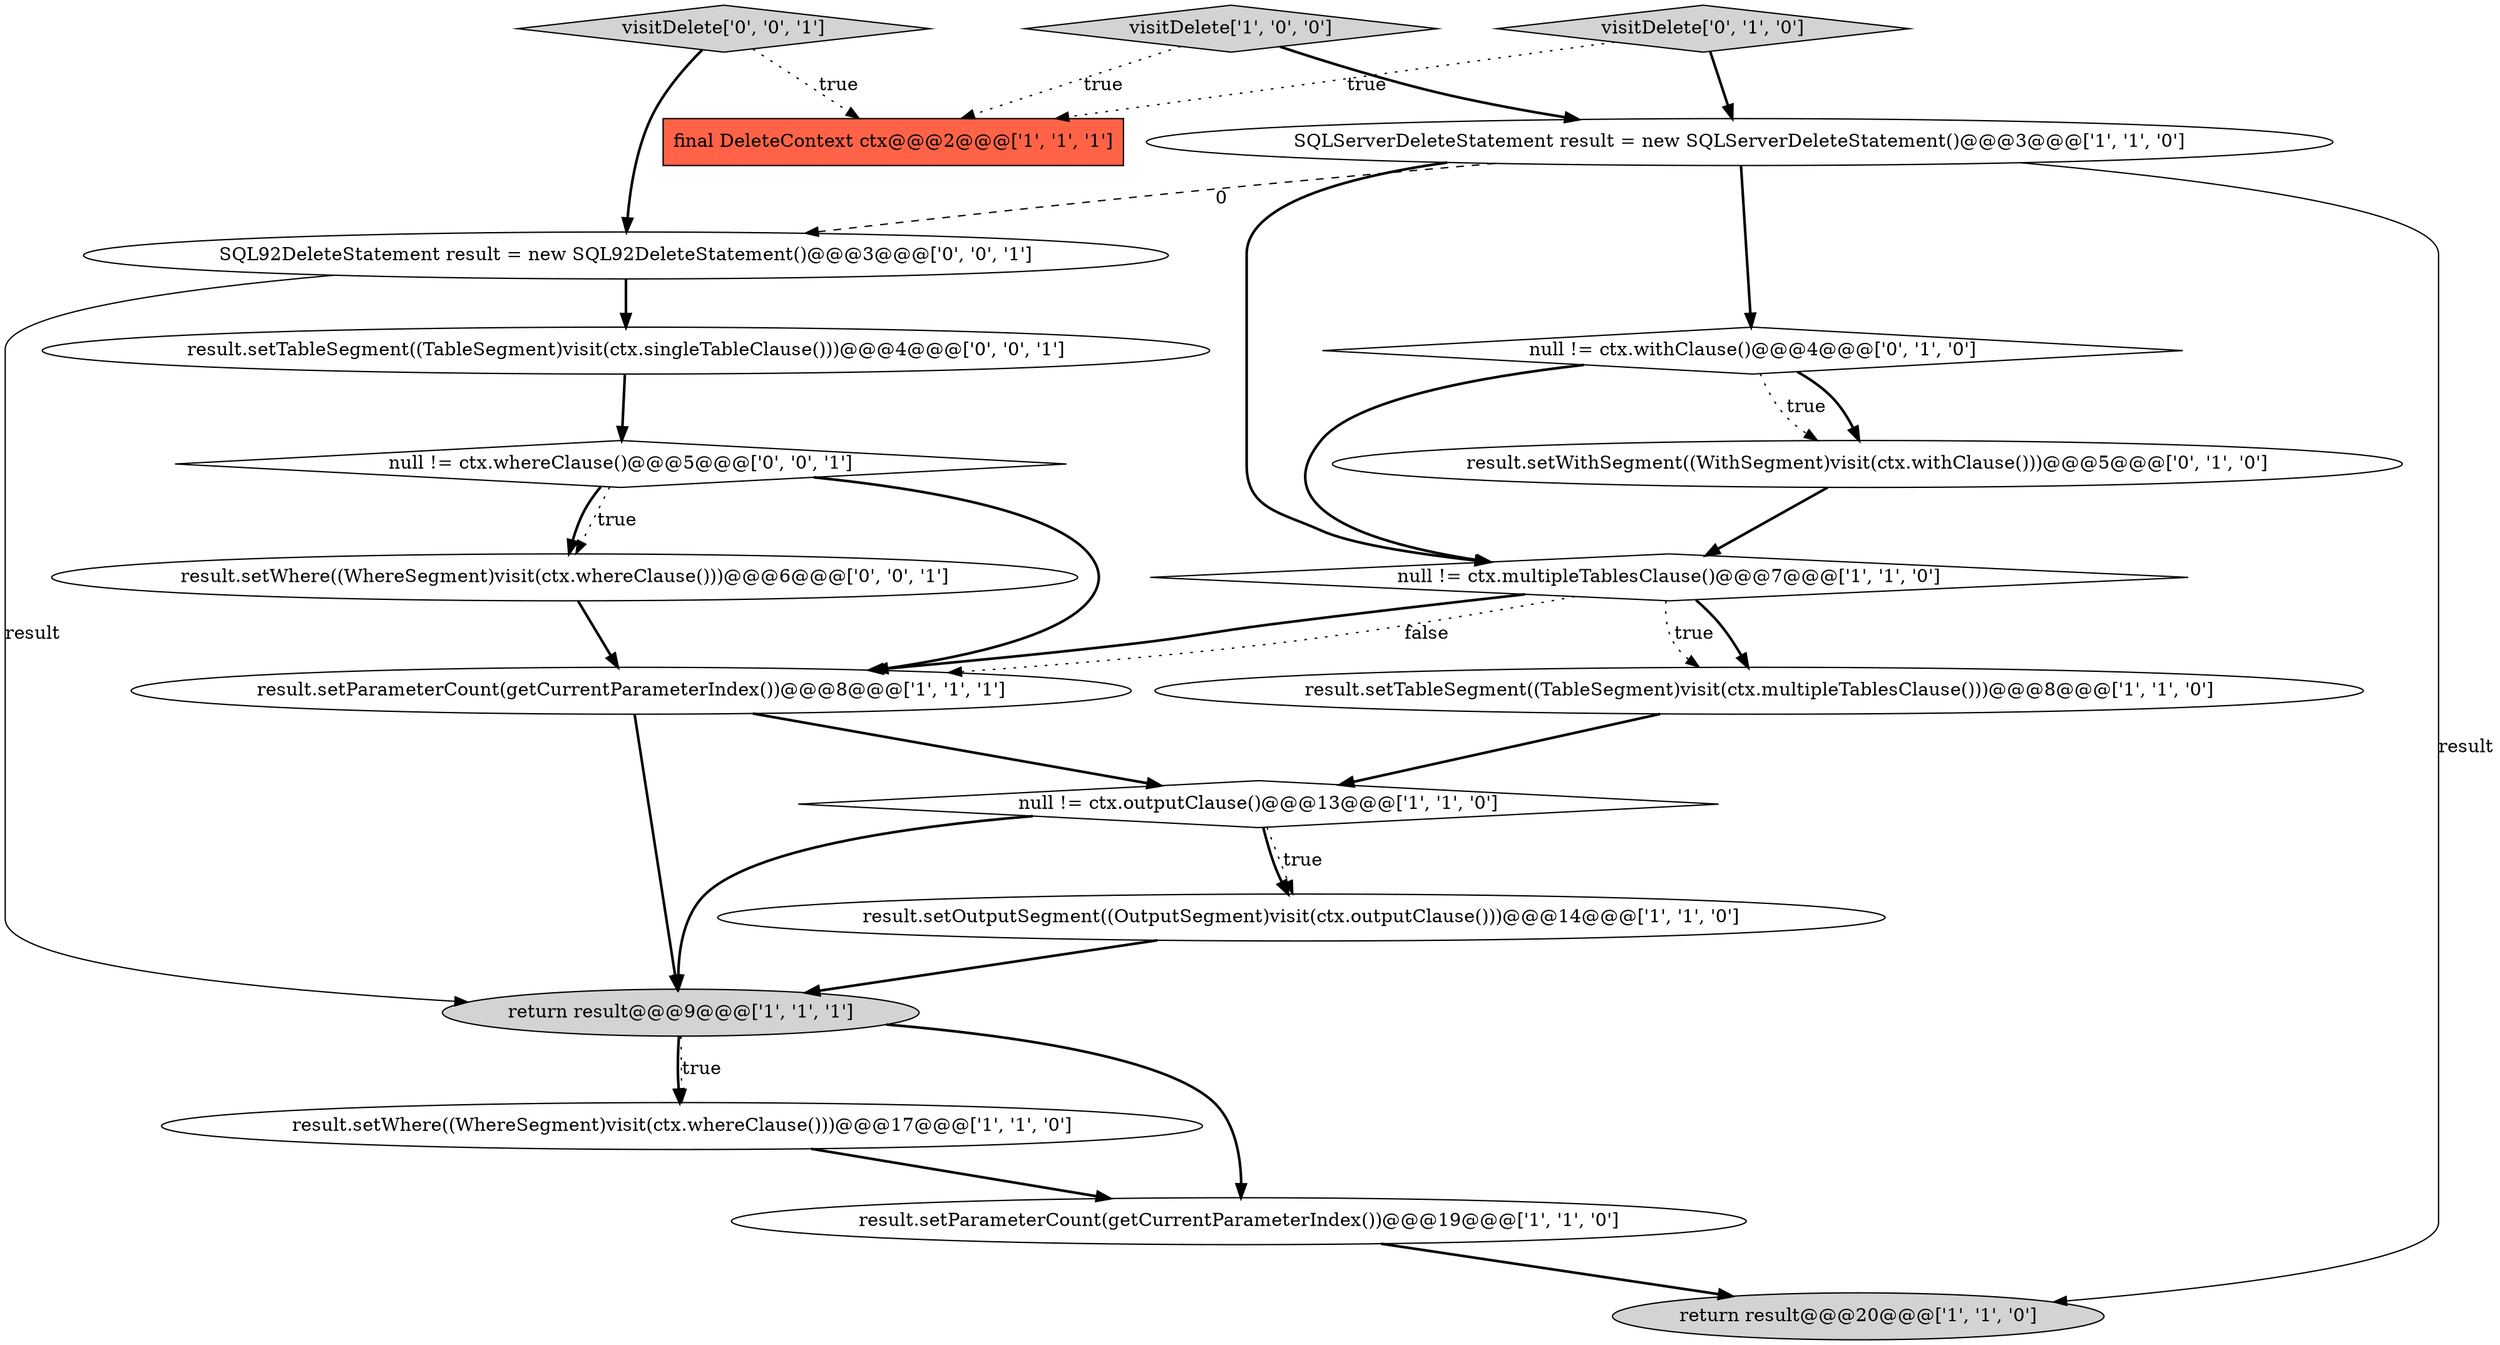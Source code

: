 digraph {
8 [style = filled, label = "return result@@@20@@@['1', '1', '0']", fillcolor = lightgray, shape = ellipse image = "AAA0AAABBB1BBB"];
9 [style = filled, label = "visitDelete['1', '0', '0']", fillcolor = lightgray, shape = diamond image = "AAA0AAABBB1BBB"];
15 [style = filled, label = "result.setWhere((WhereSegment)visit(ctx.whereClause()))@@@6@@@['0', '0', '1']", fillcolor = white, shape = ellipse image = "AAA0AAABBB3BBB"];
3 [style = filled, label = "result.setWhere((WhereSegment)visit(ctx.whereClause()))@@@17@@@['1', '1', '0']", fillcolor = white, shape = ellipse image = "AAA0AAABBB1BBB"];
0 [style = filled, label = "result.setParameterCount(getCurrentParameterIndex())@@@8@@@['1', '1', '1']", fillcolor = white, shape = ellipse image = "AAA0AAABBB1BBB"];
2 [style = filled, label = "null != ctx.outputClause()@@@13@@@['1', '1', '0']", fillcolor = white, shape = diamond image = "AAA0AAABBB1BBB"];
7 [style = filled, label = "return result@@@9@@@['1', '1', '1']", fillcolor = lightgray, shape = ellipse image = "AAA0AAABBB1BBB"];
10 [style = filled, label = "result.setOutputSegment((OutputSegment)visit(ctx.outputClause()))@@@14@@@['1', '1', '0']", fillcolor = white, shape = ellipse image = "AAA0AAABBB1BBB"];
11 [style = filled, label = "null != ctx.multipleTablesClause()@@@7@@@['1', '1', '0']", fillcolor = white, shape = diamond image = "AAA0AAABBB1BBB"];
1 [style = filled, label = "final DeleteContext ctx@@@2@@@['1', '1', '1']", fillcolor = tomato, shape = box image = "AAA0AAABBB1BBB"];
13 [style = filled, label = "null != ctx.withClause()@@@4@@@['0', '1', '0']", fillcolor = white, shape = diamond image = "AAA1AAABBB2BBB"];
14 [style = filled, label = "result.setWithSegment((WithSegment)visit(ctx.withClause()))@@@5@@@['0', '1', '0']", fillcolor = white, shape = ellipse image = "AAA1AAABBB2BBB"];
16 [style = filled, label = "visitDelete['0', '0', '1']", fillcolor = lightgray, shape = diamond image = "AAA0AAABBB3BBB"];
17 [style = filled, label = "result.setTableSegment((TableSegment)visit(ctx.singleTableClause()))@@@4@@@['0', '0', '1']", fillcolor = white, shape = ellipse image = "AAA0AAABBB3BBB"];
19 [style = filled, label = "SQL92DeleteStatement result = new SQL92DeleteStatement()@@@3@@@['0', '0', '1']", fillcolor = white, shape = ellipse image = "AAA0AAABBB3BBB"];
18 [style = filled, label = "null != ctx.whereClause()@@@5@@@['0', '0', '1']", fillcolor = white, shape = diamond image = "AAA0AAABBB3BBB"];
12 [style = filled, label = "visitDelete['0', '1', '0']", fillcolor = lightgray, shape = diamond image = "AAA0AAABBB2BBB"];
6 [style = filled, label = "SQLServerDeleteStatement result = new SQLServerDeleteStatement()@@@3@@@['1', '1', '0']", fillcolor = white, shape = ellipse image = "AAA0AAABBB1BBB"];
4 [style = filled, label = "result.setParameterCount(getCurrentParameterIndex())@@@19@@@['1', '1', '0']", fillcolor = white, shape = ellipse image = "AAA0AAABBB1BBB"];
5 [style = filled, label = "result.setTableSegment((TableSegment)visit(ctx.multipleTablesClause()))@@@8@@@['1', '1', '0']", fillcolor = white, shape = ellipse image = "AAA0AAABBB1BBB"];
5->2 [style = bold, label=""];
18->15 [style = dotted, label="true"];
11->0 [style = dotted, label="false"];
19->7 [style = solid, label="result"];
2->7 [style = bold, label=""];
17->18 [style = bold, label=""];
0->7 [style = bold, label=""];
11->0 [style = bold, label=""];
6->11 [style = bold, label=""];
16->19 [style = bold, label=""];
9->1 [style = dotted, label="true"];
6->8 [style = solid, label="result"];
6->13 [style = bold, label=""];
2->10 [style = bold, label=""];
4->8 [style = bold, label=""];
14->11 [style = bold, label=""];
16->1 [style = dotted, label="true"];
2->10 [style = dotted, label="true"];
9->6 [style = bold, label=""];
7->3 [style = bold, label=""];
10->7 [style = bold, label=""];
13->11 [style = bold, label=""];
15->0 [style = bold, label=""];
7->4 [style = bold, label=""];
19->17 [style = bold, label=""];
12->6 [style = bold, label=""];
6->19 [style = dashed, label="0"];
0->2 [style = bold, label=""];
13->14 [style = bold, label=""];
7->3 [style = dotted, label="true"];
12->1 [style = dotted, label="true"];
13->14 [style = dotted, label="true"];
3->4 [style = bold, label=""];
11->5 [style = bold, label=""];
11->5 [style = dotted, label="true"];
18->0 [style = bold, label=""];
18->15 [style = bold, label=""];
}
